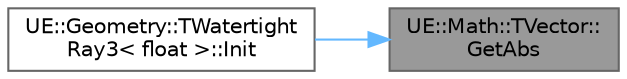 digraph "UE::Math::TVector::GetAbs"
{
 // INTERACTIVE_SVG=YES
 // LATEX_PDF_SIZE
  bgcolor="transparent";
  edge [fontname=Helvetica,fontsize=10,labelfontname=Helvetica,labelfontsize=10];
  node [fontname=Helvetica,fontsize=10,shape=box,height=0.2,width=0.4];
  rankdir="RL";
  Node1 [id="Node000001",label="UE::Math::TVector::\lGetAbs",height=0.2,width=0.4,color="gray40", fillcolor="grey60", style="filled", fontcolor="black",tooltip="Get a copy of this vector with absolute value of each component."];
  Node1 -> Node2 [id="edge1_Node000001_Node000002",dir="back",color="steelblue1",style="solid",tooltip=" "];
  Node2 [id="Node000002",label="UE::Geometry::TWatertight\lRay3\< float \>::Init",height=0.2,width=0.4,color="grey40", fillcolor="white", style="filled",URL="$d6/d2d/structUE_1_1Geometry_1_1TWatertightRay3.html#a0df0c42b456c5d2da7efdc127913e425",tooltip=" "];
}
